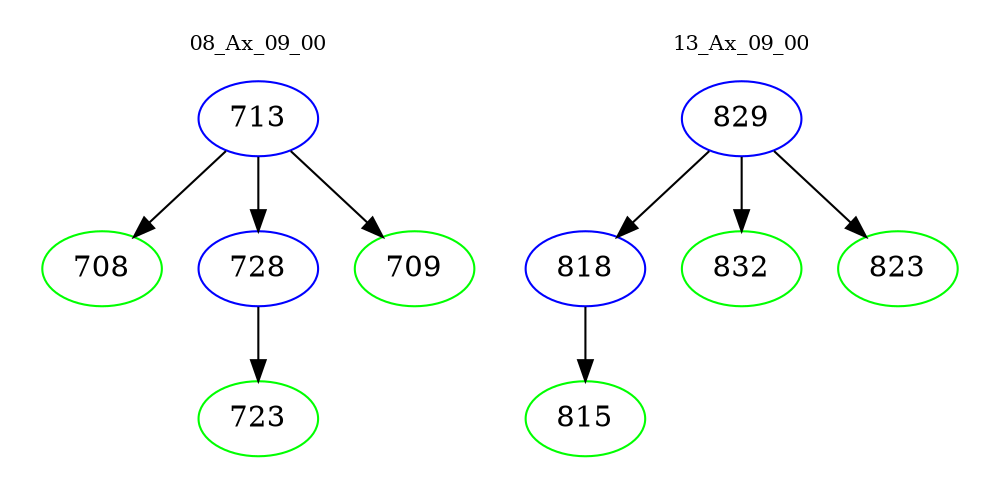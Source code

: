 digraph{
subgraph cluster_0 {
color = white
label = "08_Ax_09_00";
fontsize=10;
T0_713 [label="713", color="blue"]
T0_713 -> T0_708 [color="black"]
T0_708 [label="708", color="green"]
T0_713 -> T0_728 [color="black"]
T0_728 [label="728", color="blue"]
T0_728 -> T0_723 [color="black"]
T0_723 [label="723", color="green"]
T0_713 -> T0_709 [color="black"]
T0_709 [label="709", color="green"]
}
subgraph cluster_1 {
color = white
label = "13_Ax_09_00";
fontsize=10;
T1_829 [label="829", color="blue"]
T1_829 -> T1_818 [color="black"]
T1_818 [label="818", color="blue"]
T1_818 -> T1_815 [color="black"]
T1_815 [label="815", color="green"]
T1_829 -> T1_832 [color="black"]
T1_832 [label="832", color="green"]
T1_829 -> T1_823 [color="black"]
T1_823 [label="823", color="green"]
}
}
